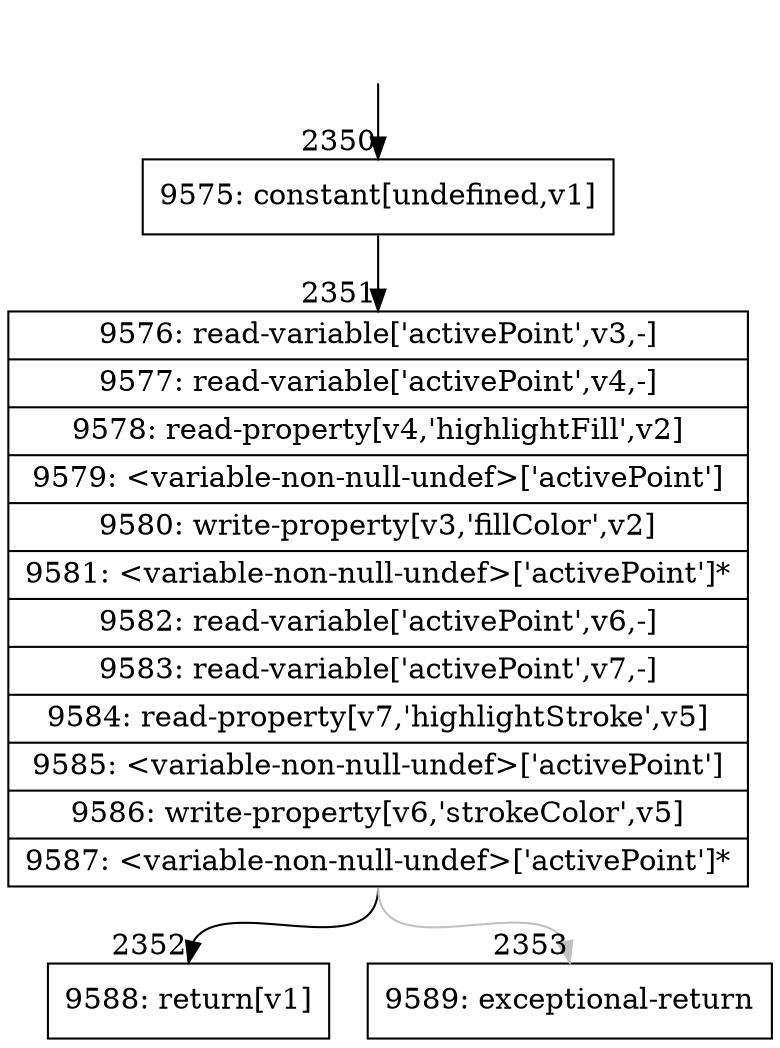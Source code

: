 digraph {
rankdir="TD"
BB_entry221[shape=none,label=""];
BB_entry221 -> BB2350 [tailport=s, headport=n, headlabel="    2350"]
BB2350 [shape=record label="{9575: constant[undefined,v1]}" ] 
BB2350 -> BB2351 [tailport=s, headport=n, headlabel="      2351"]
BB2351 [shape=record label="{9576: read-variable['activePoint',v3,-]|9577: read-variable['activePoint',v4,-]|9578: read-property[v4,'highlightFill',v2]|9579: \<variable-non-null-undef\>['activePoint']|9580: write-property[v3,'fillColor',v2]|9581: \<variable-non-null-undef\>['activePoint']*|9582: read-variable['activePoint',v6,-]|9583: read-variable['activePoint',v7,-]|9584: read-property[v7,'highlightStroke',v5]|9585: \<variable-non-null-undef\>['activePoint']|9586: write-property[v6,'strokeColor',v5]|9587: \<variable-non-null-undef\>['activePoint']*}" ] 
BB2351 -> BB2352 [tailport=s, headport=n, headlabel="      2352"]
BB2351 -> BB2353 [tailport=s, headport=n, color=gray, headlabel="      2353"]
BB2352 [shape=record label="{9588: return[v1]}" ] 
BB2353 [shape=record label="{9589: exceptional-return}" ] 
//#$~ 2594
}
